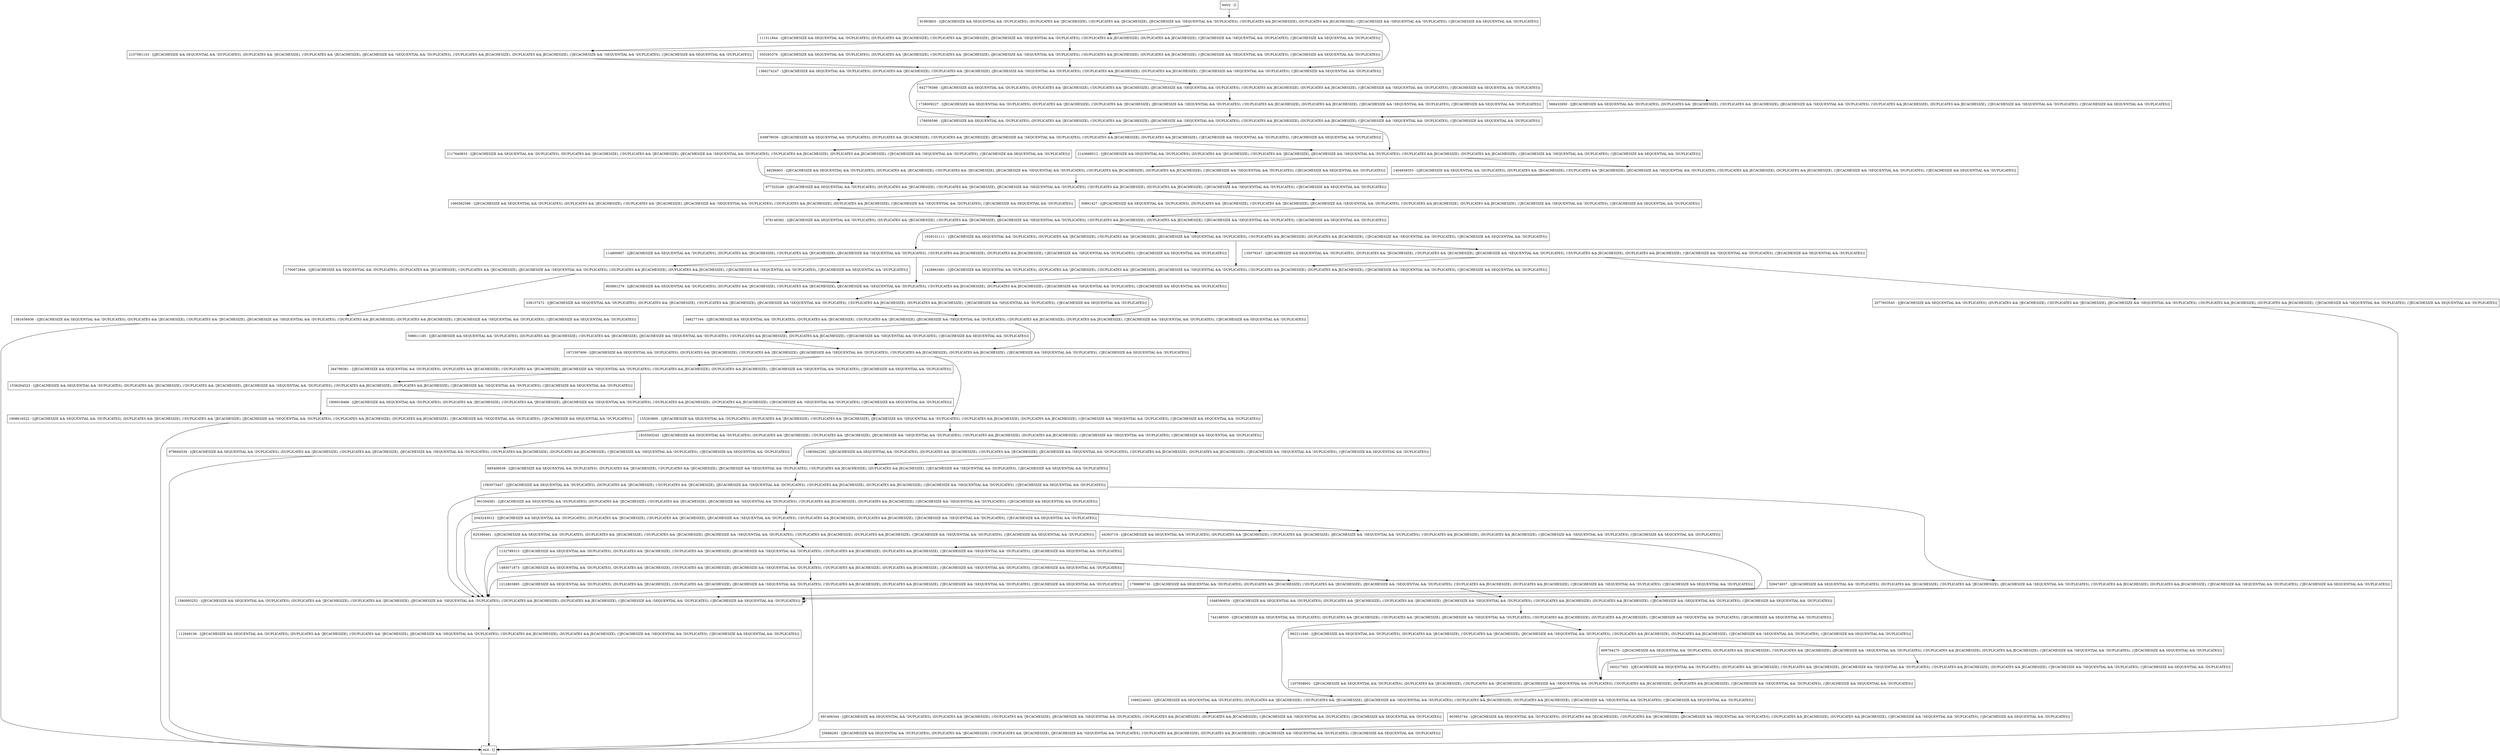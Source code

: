 digraph serialLogWork {
node [shape=record];
112949156 [label="112949156 - [(JECACHESIZE && SEQUENTIAL && !DUPLICATES), (DUPLICATES && !JECACHESIZE), (!DUPLICATES && !JECACHESIZE), (JECACHESIZE && !SEQUENTIAL && !DUPLICATES), (!DUPLICATES && JECACHESIZE), (DUPLICATES && JECACHESIZE), (!JECACHESIZE && !SEQUENTIAL && !DUPLICATES), (!JECACHESIZE && SEQUENTIAL && !DUPLICATES)]"];
1700972846 [label="1700972846 - [(JECACHESIZE && SEQUENTIAL && !DUPLICATES), (DUPLICATES && !JECACHESIZE), (!DUPLICATES && !JECACHESIZE), (JECACHESIZE && !SEQUENTIAL && !DUPLICATES), (!DUPLICATES && JECACHESIZE), (DUPLICATES && JECACHESIZE), (!JECACHESIZE && !SEQUENTIAL && !DUPLICATES), (!JECACHESIZE && SEQUENTIAL && !DUPLICATES)]"];
1536264523 [label="1536264523 - [(JECACHESIZE && SEQUENTIAL && !DUPLICATES), (DUPLICATES && !JECACHESIZE), (!DUPLICATES && !JECACHESIZE), (JECACHESIZE && !SEQUENTIAL && !DUPLICATES), (!DUPLICATES && JECACHESIZE), (DUPLICATES && JECACHESIZE), (!JECACHESIZE && !SEQUENTIAL && !DUPLICATES), (!JECACHESIZE && SEQUENTIAL && !DUPLICATES)]"];
25686283 [label="25686283 - [(JECACHESIZE && SEQUENTIAL && !DUPLICATES), (DUPLICATES && !JECACHESIZE), (!DUPLICATES && !JECACHESIZE), (JECACHESIZE && !SEQUENTIAL && !DUPLICATES), (!DUPLICATES && JECACHESIZE), (DUPLICATES && JECACHESIZE), (!JECACHESIZE && !SEQUENTIAL && !DUPLICATES), (!JECACHESIZE && SEQUENTIAL && !DUPLICATES)]"];
1089224043 [label="1089224043 - [(JECACHESIZE && SEQUENTIAL && !DUPLICATES), (DUPLICATES && !JECACHESIZE), (!DUPLICATES && !JECACHESIZE), (JECACHESIZE && !SEQUENTIAL && !DUPLICATES), (!DUPLICATES && JECACHESIZE), (DUPLICATES && JECACHESIZE), (!JECACHESIZE && !SEQUENTIAL && !DUPLICATES), (!JECACHESIZE && SEQUENTIAL && !DUPLICATES)]"];
338157472 [label="338157472 - [(JECACHESIZE && SEQUENTIAL && !DUPLICATES), (DUPLICATES && !JECACHESIZE), (!DUPLICATES && !JECACHESIZE), (JECACHESIZE && !SEQUENTIAL && !DUPLICATES), (!DUPLICATES && JECACHESIZE), (DUPLICATES && JECACHESIZE), (!JECACHESIZE && !SEQUENTIAL && !DUPLICATES), (!JECACHESIZE && SEQUENTIAL && !DUPLICATES)]"];
625390461 [label="625390461 - [(JECACHESIZE && SEQUENTIAL && !DUPLICATES), (DUPLICATES && !JECACHESIZE), (!DUPLICATES && !JECACHESIZE), (JECACHESIZE && !SEQUENTIAL && !DUPLICATES), (!DUPLICATES && JECACHESIZE), (DUPLICATES && JECACHESIZE), (!JECACHESIZE && !SEQUENTIAL && !DUPLICATES), (!JECACHESIZE && SEQUENTIAL && !DUPLICATES)]"];
1048390659 [label="1048390659 - [(JECACHESIZE && SEQUENTIAL && !DUPLICATES), (DUPLICATES && !JECACHESIZE), (!DUPLICATES && !JECACHESIZE), (JECACHESIZE && !SEQUENTIAL && !DUPLICATES), (!DUPLICATES && JECACHESIZE), (DUPLICATES && JECACHESIZE), (!JECACHESIZE && !SEQUENTIAL && !DUPLICATES), (!JECACHESIZE && SEQUENTIAL && !DUPLICATES)]"];
642776586 [label="642776586 - [(JECACHESIZE && SEQUENTIAL && !DUPLICATES), (DUPLICATES && !JECACHESIZE), (!DUPLICATES && !JECACHESIZE), (JECACHESIZE && !SEQUENTIAL && !DUPLICATES), (!DUPLICATES && JECACHESIZE), (DUPLICATES && JECACHESIZE), (!JECACHESIZE && !SEQUENTIAL && !DUPLICATES), (!JECACHESIZE && SEQUENTIAL && !DUPLICATES)]"];
2117640833 [label="2117640833 - [(JECACHESIZE && SEQUENTIAL && !DUPLICATES), (DUPLICATES && !JECACHESIZE), (!DUPLICATES && !JECACHESIZE), (JECACHESIZE && !SEQUENTIAL && !DUPLICATES), (!DUPLICATES && JECACHESIZE), (DUPLICATES && JECACHESIZE), (!JECACHESIZE && !SEQUENTIAL && !DUPLICATES), (!JECACHESIZE && SEQUENTIAL && !DUPLICATES)]"];
1083942282 [label="1083942282 - [(JECACHESIZE && SEQUENTIAL && !DUPLICATES), (DUPLICATES && !JECACHESIZE), (!DUPLICATES && !JECACHESIZE), (JECACHESIZE && !SEQUENTIAL && !DUPLICATES), (!DUPLICATES && JECACHESIZE), (DUPLICATES && JECACHESIZE), (!JECACHESIZE && !SEQUENTIAL && !DUPLICATES), (!JECACHESIZE && SEQUENTIAL && !DUPLICATES)]"];
1060562596 [label="1060562596 - [(JECACHESIZE && SEQUENTIAL && !DUPLICATES), (DUPLICATES && !JECACHESIZE), (!DUPLICATES && !JECACHESIZE), (JECACHESIZE && !SEQUENTIAL && !DUPLICATES), (!DUPLICATES && JECACHESIZE), (DUPLICATES && JECACHESIZE), (!JECACHESIZE && !SEQUENTIAL && !DUPLICATES), (!JECACHESIZE && SEQUENTIAL && !DUPLICATES)]"];
30891427 [label="30891427 - [(JECACHESIZE && SEQUENTIAL && !DUPLICATES), (DUPLICATES && !JECACHESIZE), (!DUPLICATES && !JECACHESIZE), (JECACHESIZE && !SEQUENTIAL && !DUPLICATES), (!DUPLICATES && JECACHESIZE), (DUPLICATES && JECACHESIZE), (!JECACHESIZE && !SEQUENTIAL && !DUPLICATES), (!JECACHESIZE && SEQUENTIAL && !DUPLICATES)]"];
550293376 [label="550293376 - [(JECACHESIZE && SEQUENTIAL && !DUPLICATES), (DUPLICATES && !JECACHESIZE), (!DUPLICATES && !JECACHESIZE), (JECACHESIZE && !SEQUENTIAL && !DUPLICATES), (!DUPLICATES && JECACHESIZE), (DUPLICATES && JECACHESIZE), (!JECACHESIZE && !SEQUENTIAL && !DUPLICATES), (!JECACHESIZE && SEQUENTIAL && !DUPLICATES)]"];
1366274247 [label="1366274247 - [(JECACHESIZE && SEQUENTIAL && !DUPLICATES), (DUPLICATES && !JECACHESIZE), (!DUPLICATES && !JECACHESIZE), (JECACHESIZE && !SEQUENTIAL && !DUPLICATES), (!DUPLICATES && JECACHESIZE), (DUPLICATES && JECACHESIZE), (!JECACHESIZE && !SEQUENTIAL && !DUPLICATES), (!JECACHESIZE && SEQUENTIAL && !DUPLICATES)]"];
114800907 [label="114800907 - [(JECACHESIZE && SEQUENTIAL && !DUPLICATES), (DUPLICATES && !JECACHESIZE), (!DUPLICATES && !JECACHESIZE), (JECACHESIZE && !SEQUENTIAL && !DUPLICATES), (!DUPLICATES && JECACHESIZE), (DUPLICATES && JECACHESIZE), (!JECACHESIZE && !SEQUENTIAL && !DUPLICATES), (!JECACHESIZE && SEQUENTIAL && !DUPLICATES)]"];
1971597606 [label="1971597606 - [(JECACHESIZE && SEQUENTIAL && !DUPLICATES), (DUPLICATES && !JECACHESIZE), (!DUPLICATES && !JECACHESIZE), (JECACHESIZE && !SEQUENTIAL && !DUPLICATES), (!DUPLICATES && JECACHESIZE), (DUPLICATES && JECACHESIZE), (!JECACHESIZE && !SEQUENTIAL && !DUPLICATES), (!JECACHESIZE && SEQUENTIAL && !DUPLICATES)]"];
1906018466 [label="1906018466 - [(JECACHESIZE && SEQUENTIAL && !DUPLICATES), (DUPLICATES && !JECACHESIZE), (!DUPLICATES && !JECACHESIZE), (JECACHESIZE && !SEQUENTIAL && !DUPLICATES), (!DUPLICATES && JECACHESIZE), (DUPLICATES && JECACHESIZE), (!JECACHESIZE && !SEQUENTIAL && !DUPLICATES), (!JECACHESIZE && SEQUENTIAL && !DUPLICATES)]"];
903681279 [label="903681279 - [(JECACHESIZE && SEQUENTIAL && !DUPLICATES), (DUPLICATES && !JECACHESIZE), (!DUPLICATES && !JECACHESIZE), (JECACHESIZE && !SEQUENTIAL && !DUPLICATES), (!DUPLICATES && JECACHESIZE), (DUPLICATES && JECACHESIZE), (!JECACHESIZE && !SEQUENTIAL && !DUPLICATES), (!JECACHESIZE && SEQUENTIAL && !DUPLICATES)]"];
598811185 [label="598811185 - [(JECACHESIZE && SEQUENTIAL && !DUPLICATES), (DUPLICATES && !JECACHESIZE), (!DUPLICATES && !JECACHESIZE), (JECACHESIZE && !SEQUENTIAL && !DUPLICATES), (!DUPLICATES && JECACHESIZE), (DUPLICATES && JECACHESIZE), (!JECACHESIZE && !SEQUENTIAL && !DUPLICATES), (!JECACHESIZE && SEQUENTIAL && !DUPLICATES)]"];
111511844 [label="111511844 - [(JECACHESIZE && SEQUENTIAL && !DUPLICATES), (DUPLICATES && !JECACHESIZE), (!DUPLICATES && !JECACHESIZE), (JECACHESIZE && !SEQUENTIAL && !DUPLICATES), (!DUPLICATES && JECACHESIZE), (DUPLICATES && JECACHESIZE), (!JECACHESIZE && !SEQUENTIAL && !DUPLICATES), (!JECACHESIZE && SEQUENTIAL && !DUPLICATES)]"];
1580093252 [label="1580093252 - [(JECACHESIZE && SEQUENTIAL && !DUPLICATES), (DUPLICATES && !JECACHESIZE), (!DUPLICATES && !JECACHESIZE), (JECACHESIZE && !SEQUENTIAL && !DUPLICATES), (!DUPLICATES && JECACHESIZE), (DUPLICATES && JECACHESIZE), (!JECACHESIZE && !SEQUENTIAL && !DUPLICATES), (!JECACHESIZE && SEQUENTIAL && !DUPLICATES)]"];
529474937 [label="529474937 - [(JECACHESIZE && SEQUENTIAL && !DUPLICATES), (DUPLICATES && !JECACHESIZE), (!DUPLICATES && !JECACHESIZE), (JECACHESIZE && !SEQUENTIAL && !DUPLICATES), (!DUPLICATES && JECACHESIZE), (DUPLICATES && JECACHESIZE), (!JECACHESIZE && !SEQUENTIAL && !DUPLICATES), (!JECACHESIZE && SEQUENTIAL && !DUPLICATES)]"];
977325248 [label="977325248 - [(JECACHESIZE && SEQUENTIAL && !DUPLICATES), (DUPLICATES && !JECACHESIZE), (!DUPLICATES && !JECACHESIZE), (JECACHESIZE && !SEQUENTIAL && !DUPLICATES), (!DUPLICATES && JECACHESIZE), (DUPLICATES && JECACHESIZE), (!JECACHESIZE && !SEQUENTIAL && !DUPLICATES), (!JECACHESIZE && SEQUENTIAL && !DUPLICATES)]"];
entry [label="entry - []"];
exit [label="exit - []"];
568432950 [label="568432950 - [(JECACHESIZE && SEQUENTIAL && !DUPLICATES), (DUPLICATES && !JECACHESIZE), (!DUPLICATES && !JECACHESIZE), (JECACHESIZE && !SEQUENTIAL && !DUPLICATES), (!DUPLICATES && JECACHESIZE), (DUPLICATES && JECACHESIZE), (!JECACHESIZE && !SEQUENTIAL && !DUPLICATES), (!JECACHESIZE && SEQUENTIAL && !DUPLICATES)]"];
44393719 [label="44393719 - [(JECACHESIZE && SEQUENTIAL && !DUPLICATES), (DUPLICATES && !JECACHESIZE), (!DUPLICATES && !JECACHESIZE), (JECACHESIZE && !SEQUENTIAL && !DUPLICATES), (!DUPLICATES && JECACHESIZE), (DUPLICATES && JECACHESIZE), (!JECACHESIZE && !SEQUENTIAL && !DUPLICATES), (!JECACHESIZE && SEQUENTIAL && !DUPLICATES)]"];
1581656936 [label="1581656936 - [(JECACHESIZE && SEQUENTIAL && !DUPLICATES), (DUPLICATES && !JECACHESIZE), (!DUPLICATES && !JECACHESIZE), (JECACHESIZE && !SEQUENTIAL && !DUPLICATES), (!DUPLICATES && JECACHESIZE), (DUPLICATES && JECACHESIZE), (!JECACHESIZE && !SEQUENTIAL && !DUPLICATES), (!JECACHESIZE && SEQUENTIAL && !DUPLICATES)]"];
809704270 [label="809704270 - [(JECACHESIZE && SEQUENTIAL && !DUPLICATES), (DUPLICATES && !JECACHESIZE), (!DUPLICATES && !JECACHESIZE), (JECACHESIZE && !SEQUENTIAL && !DUPLICATES), (!DUPLICATES && JECACHESIZE), (DUPLICATES && JECACHESIZE), (!JECACHESIZE && !SEQUENTIAL && !DUPLICATES), (!JECACHESIZE && SEQUENTIAL && !DUPLICATES)]"];
348277164 [label="348277164 - [(JECACHESIZE && SEQUENTIAL && !DUPLICATES), (DUPLICATES && !JECACHESIZE), (!DUPLICATES && !JECACHESIZE), (JECACHESIZE && !SEQUENTIAL && !DUPLICATES), (!DUPLICATES && JECACHESIZE), (DUPLICATES && JECACHESIZE), (!JECACHESIZE && !SEQUENTIAL && !DUPLICATES), (!JECACHESIZE && SEQUENTIAL && !DUPLICATES)]"];
685406638 [label="685406638 - [(JECACHESIZE && SEQUENTIAL && !DUPLICATES), (DUPLICATES && !JECACHESIZE), (!DUPLICATES && !JECACHESIZE), (JECACHESIZE && !SEQUENTIAL && !DUPLICATES), (!DUPLICATES && JECACHESIZE), (DUPLICATES && JECACHESIZE), (!JECACHESIZE && !SEQUENTIAL && !DUPLICATES), (!JECACHESIZE && SEQUENTIAL && !DUPLICATES)]"];
1485071873 [label="1485071873 - [(JECACHESIZE && SEQUENTIAL && !DUPLICATES), (DUPLICATES && !JECACHESIZE), (!DUPLICATES && !JECACHESIZE), (JECACHESIZE && !SEQUENTIAL && !DUPLICATES), (!DUPLICATES && JECACHESIZE), (DUPLICATES && JECACHESIZE), (!JECACHESIZE && !SEQUENTIAL && !DUPLICATES), (!JECACHESIZE && SEQUENTIAL && !DUPLICATES)]"];
979694539 [label="979694539 - [(JECACHESIZE && SEQUENTIAL && !DUPLICATES), (DUPLICATES && !JECACHESIZE), (!DUPLICATES && !JECACHESIZE), (JECACHESIZE && !SEQUENTIAL && !DUPLICATES), (!DUPLICATES && JECACHESIZE), (DUPLICATES && JECACHESIZE), (!JECACHESIZE && !SEQUENTIAL && !DUPLICATES), (!JECACHESIZE && SEQUENTIAL && !DUPLICATES)]"];
1738009227 [label="1738009227 - [(JECACHESIZE && SEQUENTIAL && !DUPLICATES), (DUPLICATES && !JECACHESIZE), (!DUPLICATES && !JECACHESIZE), (JECACHESIZE && !SEQUENTIAL && !DUPLICATES), (!DUPLICATES && JECACHESIZE), (DUPLICATES && JECACHESIZE), (!JECACHESIZE && !SEQUENTIAL && !DUPLICATES), (!JECACHESIZE && SEQUENTIAL && !DUPLICATES)]"];
91993803 [label="91993803 - [(JECACHESIZE && SEQUENTIAL && !DUPLICATES), (DUPLICATES && !JECACHESIZE), (!DUPLICATES && !JECACHESIZE), (JECACHESIZE && !SEQUENTIAL && !DUPLICATES), (!DUPLICATES && JECACHESIZE), (DUPLICATES && JECACHESIZE), (!JECACHESIZE && !SEQUENTIAL && !DUPLICATES), (!JECACHESIZE && SEQUENTIAL && !DUPLICATES)]"];
1789896730 [label="1789896730 - [(JECACHESIZE && SEQUENTIAL && !DUPLICATES), (DUPLICATES && !JECACHESIZE), (!DUPLICATES && !JECACHESIZE), (JECACHESIZE && !SEQUENTIAL && !DUPLICATES), (!DUPLICATES && JECACHESIZE), (DUPLICATES && JECACHESIZE), (!JECACHESIZE && !SEQUENTIAL && !DUPLICATES), (!JECACHESIZE && SEQUENTIAL && !DUPLICATES)]"];
2143668512 [label="2143668512 - [(JECACHESIZE && SEQUENTIAL && !DUPLICATES), (DUPLICATES && !JECACHESIZE), (!DUPLICATES && !JECACHESIZE), (JECACHESIZE && !SEQUENTIAL && !DUPLICATES), (!DUPLICATES && JECACHESIZE), (DUPLICATES && JECACHESIZE), (!JECACHESIZE && !SEQUENTIAL && !DUPLICATES), (!JECACHESIZE && SEQUENTIAL && !DUPLICATES)]"];
1132789313 [label="1132789313 - [(JECACHESIZE && SEQUENTIAL && !DUPLICATES), (DUPLICATES && !JECACHESIZE), (!DUPLICATES && !JECACHESIZE), (JECACHESIZE && !SEQUENTIAL && !DUPLICATES), (!DUPLICATES && JECACHESIZE), (DUPLICATES && JECACHESIZE), (!JECACHESIZE && !SEQUENTIAL && !DUPLICATES), (!JECACHESIZE && SEQUENTIAL && !DUPLICATES)]"];
691406344 [label="691406344 - [(JECACHESIZE && SEQUENTIAL && !DUPLICATES), (DUPLICATES && !JECACHESIZE), (!DUPLICATES && !JECACHESIZE), (JECACHESIZE && !SEQUENTIAL && !DUPLICATES), (!DUPLICATES && JECACHESIZE), (DUPLICATES && JECACHESIZE), (!JECACHESIZE && !SEQUENTIAL && !DUPLICATES), (!JECACHESIZE && SEQUENTIAL && !DUPLICATES)]"];
264799381 [label="264799381 - [(JECACHESIZE && SEQUENTIAL && !DUPLICATES), (DUPLICATES && !JECACHESIZE), (!DUPLICATES && !JECACHESIZE), (JECACHESIZE && !SEQUENTIAL && !DUPLICATES), (!DUPLICATES && JECACHESIZE), (DUPLICATES && JECACHESIZE), (!JECACHESIZE && !SEQUENTIAL && !DUPLICATES), (!JECACHESIZE && SEQUENTIAL && !DUPLICATES)]"];
2077603545 [label="2077603545 - [(JECACHESIZE && SEQUENTIAL && !DUPLICATES), (DUPLICATES && !JECACHESIZE), (!DUPLICATES && !JECACHESIZE), (JECACHESIZE && !SEQUENTIAL && !DUPLICATES), (!DUPLICATES && JECACHESIZE), (DUPLICATES && JECACHESIZE), (!JECACHESIZE && !SEQUENTIAL && !DUPLICATES), (!JECACHESIZE && SEQUENTIAL && !DUPLICATES)]"];
135079247 [label="135079247 - [(JECACHESIZE && SEQUENTIAL && !DUPLICATES), (DUPLICATES && !JECACHESIZE), (!DUPLICATES && !JECACHESIZE), (JECACHESIZE && !SEQUENTIAL && !DUPLICATES), (!DUPLICATES && JECACHESIZE), (DUPLICATES && JECACHESIZE), (!JECACHESIZE && !SEQUENTIAL && !DUPLICATES), (!JECACHESIZE && SEQUENTIAL && !DUPLICATES)]"];
992211040 [label="992211040 - [(JECACHESIZE && SEQUENTIAL && !DUPLICATES), (DUPLICATES && !JECACHESIZE), (!DUPLICATES && !JECACHESIZE), (JECACHESIZE && !SEQUENTIAL && !DUPLICATES), (!DUPLICATES && JECACHESIZE), (DUPLICATES && JECACHESIZE), (!JECACHESIZE && !SEQUENTIAL && !DUPLICATES), (!JECACHESIZE && SEQUENTIAL && !DUPLICATES)]"];
744186505 [label="744186505 - [(JECACHESIZE && SEQUENTIAL && !DUPLICATES), (DUPLICATES && !JECACHESIZE), (!DUPLICATES && !JECACHESIZE), (JECACHESIZE && !SEQUENTIAL && !DUPLICATES), (!DUPLICATES && JECACHESIZE), (DUPLICATES && JECACHESIZE), (!JECACHESIZE && !SEQUENTIAL && !DUPLICATES), (!JECACHESIZE && SEQUENTIAL && !DUPLICATES)]"];
340217302 [label="340217302 - [(JECACHESIZE && SEQUENTIAL && !DUPLICATES), (DUPLICATES && !JECACHESIZE), (!DUPLICATES && !JECACHESIZE), (JECACHESIZE && !SEQUENTIAL && !DUPLICATES), (!DUPLICATES && JECACHESIZE), (DUPLICATES && JECACHESIZE), (!JECACHESIZE && !SEQUENTIAL && !DUPLICATES), (!JECACHESIZE && SEQUENTIAL && !DUPLICATES)]"];
1404939353 [label="1404939353 - [(JECACHESIZE && SEQUENTIAL && !DUPLICATES), (DUPLICATES && !JECACHESIZE), (!DUPLICATES && !JECACHESIZE), (JECACHESIZE && !SEQUENTIAL && !DUPLICATES), (!DUPLICATES && JECACHESIZE), (DUPLICATES && JECACHESIZE), (!JECACHESIZE && !SEQUENTIAL && !DUPLICATES), (!JECACHESIZE && SEQUENTIAL && !DUPLICATES)]"];
903953744 [label="903953744 - [(JECACHESIZE && SEQUENTIAL && !DUPLICATES), (DUPLICATES && !JECACHESIZE), (!DUPLICATES && !JECACHESIZE), (JECACHESIZE && !SEQUENTIAL && !DUPLICATES), (!DUPLICATES && JECACHESIZE), (DUPLICATES && JECACHESIZE), (!JECACHESIZE && !SEQUENTIAL && !DUPLICATES), (!JECACHESIZE && SEQUENTIAL && !DUPLICATES)]"];
1207658002 [label="1207658002 - [(JECACHESIZE && SEQUENTIAL && !DUPLICATES), (DUPLICATES && !JECACHESIZE), (!DUPLICATES && !JECACHESIZE), (JECACHESIZE && !SEQUENTIAL && !DUPLICATES), (!DUPLICATES && JECACHESIZE), (DUPLICATES && JECACHESIZE), (!JECACHESIZE && !SEQUENTIAL && !DUPLICATES), (!JECACHESIZE && SEQUENTIAL && !DUPLICATES)]"];
1583073447 [label="1583073447 - [(JECACHESIZE && SEQUENTIAL && !DUPLICATES), (DUPLICATES && !JECACHESIZE), (!DUPLICATES && !JECACHESIZE), (JECACHESIZE && !SEQUENTIAL && !DUPLICATES), (!DUPLICATES && JECACHESIZE), (DUPLICATES && JECACHESIZE), (!JECACHESIZE && !SEQUENTIAL && !DUPLICATES), (!JECACHESIZE && SEQUENTIAL && !DUPLICATES)]"];
639879036 [label="639879036 - [(JECACHESIZE && SEQUENTIAL && !DUPLICATES), (DUPLICATES && !JECACHESIZE), (!DUPLICATES && !JECACHESIZE), (JECACHESIZE && !SEQUENTIAL && !DUPLICATES), (!DUPLICATES && JECACHESIZE), (DUPLICATES && JECACHESIZE), (!JECACHESIZE && !SEQUENTIAL && !DUPLICATES), (!JECACHESIZE && SEQUENTIAL && !DUPLICATES)]"];
901594581 [label="901594581 - [(JECACHESIZE && SEQUENTIAL && !DUPLICATES), (DUPLICATES && !JECACHESIZE), (!DUPLICATES && !JECACHESIZE), (JECACHESIZE && !SEQUENTIAL && !DUPLICATES), (!DUPLICATES && JECACHESIZE), (DUPLICATES && JECACHESIZE), (!JECACHESIZE && !SEQUENTIAL && !DUPLICATES), (!JECACHESIZE && SEQUENTIAL && !DUPLICATES)]"];
1428863481 [label="1428863481 - [(JECACHESIZE && SEQUENTIAL && !DUPLICATES), (DUPLICATES && !JECACHESIZE), (!DUPLICATES && !JECACHESIZE), (JECACHESIZE && !SEQUENTIAL && !DUPLICATES), (!DUPLICATES && JECACHESIZE), (DUPLICATES && JECACHESIZE), (!JECACHESIZE && !SEQUENTIAL && !DUPLICATES), (!JECACHESIZE && SEQUENTIAL && !DUPLICATES)]"];
1212803895 [label="1212803895 - [(JECACHESIZE && SEQUENTIAL && !DUPLICATES), (DUPLICATES && !JECACHESIZE), (!DUPLICATES && !JECACHESIZE), (JECACHESIZE && !SEQUENTIAL && !DUPLICATES), (!DUPLICATES && JECACHESIZE), (DUPLICATES && JECACHESIZE), (!JECACHESIZE && !SEQUENTIAL && !DUPLICATES), (!JECACHESIZE && SEQUENTIAL && !DUPLICATES)]"];
2043243012 [label="2043243012 - [(JECACHESIZE && SEQUENTIAL && !DUPLICATES), (DUPLICATES && !JECACHESIZE), (!DUPLICATES && !JECACHESIZE), (JECACHESIZE && !SEQUENTIAL && !DUPLICATES), (!DUPLICATES && JECACHESIZE), (DUPLICATES && JECACHESIZE), (!JECACHESIZE && !SEQUENTIAL && !DUPLICATES), (!JECACHESIZE && SEQUENTIAL && !DUPLICATES)]"];
176856596 [label="176856596 - [(JECACHESIZE && SEQUENTIAL && !DUPLICATES), (DUPLICATES && !JECACHESIZE), (!DUPLICATES && !JECACHESIZE), (JECACHESIZE && !SEQUENTIAL && !DUPLICATES), (!DUPLICATES && JECACHESIZE), (DUPLICATES && JECACHESIZE), (!JECACHESIZE && !SEQUENTIAL && !DUPLICATES), (!JECACHESIZE && SEQUENTIAL && !DUPLICATES)]"];
1835593245 [label="1835593245 - [(JECACHESIZE && SEQUENTIAL && !DUPLICATES), (DUPLICATES && !JECACHESIZE), (!DUPLICATES && !JECACHESIZE), (JECACHESIZE && !SEQUENTIAL && !DUPLICATES), (!DUPLICATES && JECACHESIZE), (DUPLICATES && JECACHESIZE), (!JECACHESIZE && !SEQUENTIAL && !DUPLICATES), (!JECACHESIZE && SEQUENTIAL && !DUPLICATES)]"];
48296903 [label="48296903 - [(JECACHESIZE && SEQUENTIAL && !DUPLICATES), (DUPLICATES && !JECACHESIZE), (!DUPLICATES && !JECACHESIZE), (JECACHESIZE && !SEQUENTIAL && !DUPLICATES), (!DUPLICATES && JECACHESIZE), (DUPLICATES && JECACHESIZE), (!JECACHESIZE && !SEQUENTIAL && !DUPLICATES), (!JECACHESIZE && SEQUENTIAL && !DUPLICATES)]"];
1908616522 [label="1908616522 - [(JECACHESIZE && SEQUENTIAL && !DUPLICATES), (DUPLICATES && !JECACHESIZE), (!DUPLICATES && !JECACHESIZE), (JECACHESIZE && !SEQUENTIAL && !DUPLICATES), (!DUPLICATES && JECACHESIZE), (DUPLICATES && JECACHESIZE), (!JECACHESIZE && !SEQUENTIAL && !DUPLICATES), (!JECACHESIZE && SEQUENTIAL && !DUPLICATES)]"];
2107081153 [label="2107081153 - [(JECACHESIZE && SEQUENTIAL && !DUPLICATES), (DUPLICATES && !JECACHESIZE), (!DUPLICATES && !JECACHESIZE), (JECACHESIZE && !SEQUENTIAL && !DUPLICATES), (!DUPLICATES && JECACHESIZE), (DUPLICATES && JECACHESIZE), (!JECACHESIZE && !SEQUENTIAL && !DUPLICATES), (!JECACHESIZE && SEQUENTIAL && !DUPLICATES)]"];
978146382 [label="978146382 - [(JECACHESIZE && SEQUENTIAL && !DUPLICATES), (DUPLICATES && !JECACHESIZE), (!DUPLICATES && !JECACHESIZE), (JECACHESIZE && !SEQUENTIAL && !DUPLICATES), (!DUPLICATES && JECACHESIZE), (DUPLICATES && JECACHESIZE), (!JECACHESIZE && !SEQUENTIAL && !DUPLICATES), (!JECACHESIZE && SEQUENTIAL && !DUPLICATES)]"];
1029101111 [label="1029101111 - [(JECACHESIZE && SEQUENTIAL && !DUPLICATES), (DUPLICATES && !JECACHESIZE), (!DUPLICATES && !JECACHESIZE), (JECACHESIZE && !SEQUENTIAL && !DUPLICATES), (!DUPLICATES && JECACHESIZE), (DUPLICATES && JECACHESIZE), (!JECACHESIZE && !SEQUENTIAL && !DUPLICATES), (!JECACHESIZE && SEQUENTIAL && !DUPLICATES)]"];
155263800 [label="155263800 - [(JECACHESIZE && SEQUENTIAL && !DUPLICATES), (DUPLICATES && !JECACHESIZE), (!DUPLICATES && !JECACHESIZE), (JECACHESIZE && !SEQUENTIAL && !DUPLICATES), (!DUPLICATES && JECACHESIZE), (DUPLICATES && JECACHESIZE), (!JECACHESIZE && !SEQUENTIAL && !DUPLICATES), (!JECACHESIZE && SEQUENTIAL && !DUPLICATES)]"];
entry;
exit;
112949156 -> exit;
1700972846 -> 1581656936;
1700972846 -> 903681279;
1536264523 -> 1906018466;
1536264523 -> 1908616522;
25686283 -> exit;
1089224043 -> 903953744;
1089224043 -> 691406344;
338157472 -> 348277164;
625390461 -> 1132789313;
625390461 -> 1580093252;
1048390659 -> 744186505;
642776586 -> 568432950;
642776586 -> 1738009227;
2117640833 -> 977325248;
1083942282 -> 685406638;
1060562596 -> 978146382;
30891427 -> 978146382;
550293376 -> 1366274247;
1366274247 -> 176856596;
1366274247 -> 642776586;
114800907 -> 1700972846;
114800907 -> 903681279;
1971597606 -> 264799381;
1971597606 -> 155263800;
1906018466 -> 155263800;
903681279 -> 338157472;
903681279 -> 348277164;
598811185 -> 1971597606;
111511844 -> 550293376;
111511844 -> 2107081153;
1580093252 -> 112949156;
1580093252 -> 1580093252;
529474937 -> 1580093252;
529474937 -> 1048390659;
977325248 -> 1060562596;
977325248 -> 30891427;
entry -> 91993803;
568432950 -> 176856596;
44393719 -> 1132789313;
44393719 -> 1580093252;
1581656936 -> exit;
809704270 -> 340217302;
809704270 -> 1207658002;
348277164 -> 1971597606;
348277164 -> 598811185;
685406638 -> 1583073447;
1485071873 -> 1212803895;
1485071873 -> 1789896730;
1485071873 -> 1580093252;
979694539 -> exit;
1738009227 -> 176856596;
91993803 -> 111511844;
91993803 -> 1366274247;
1789896730 -> 1580093252;
1789896730 -> 1048390659;
2143668512 -> 1404939353;
2143668512 -> 48296903;
1132789313 -> 1485071873;
1132789313 -> 1789896730;
1132789313 -> 1580093252;
691406344 -> 25686283;
264799381 -> 1906018466;
264799381 -> 1536264523;
2077603545 -> exit;
135079247 -> 1428863481;
135079247 -> 2077603545;
992211040 -> 1207658002;
992211040 -> 809704270;
744186505 -> 1089224043;
744186505 -> 992211040;
340217302 -> 1207658002;
1404939353 -> 977325248;
903953744 -> 25686283;
1207658002 -> 1089224043;
1583073447 -> 901594581;
1583073447 -> 1580093252;
1583073447 -> 529474937;
639879036 -> 2117640833;
639879036 -> 2143668512;
901594581 -> 44393719;
901594581 -> 2043243012;
901594581 -> 1580093252;
1428863481 -> 903681279;
1212803895 -> exit;
1212803895 -> 1580093252;
2043243012 -> 44393719;
2043243012 -> 625390461;
2043243012 -> 1580093252;
176856596 -> 2143668512;
176856596 -> 639879036;
1835593245 -> 685406638;
1835593245 -> 1083942282;
48296903 -> 977325248;
1908616522 -> exit;
2107081153 -> 1366274247;
978146382 -> 114800907;
978146382 -> 1029101111;
1029101111 -> 1428863481;
1029101111 -> 135079247;
155263800 -> 979694539;
155263800 -> 1835593245;
}

